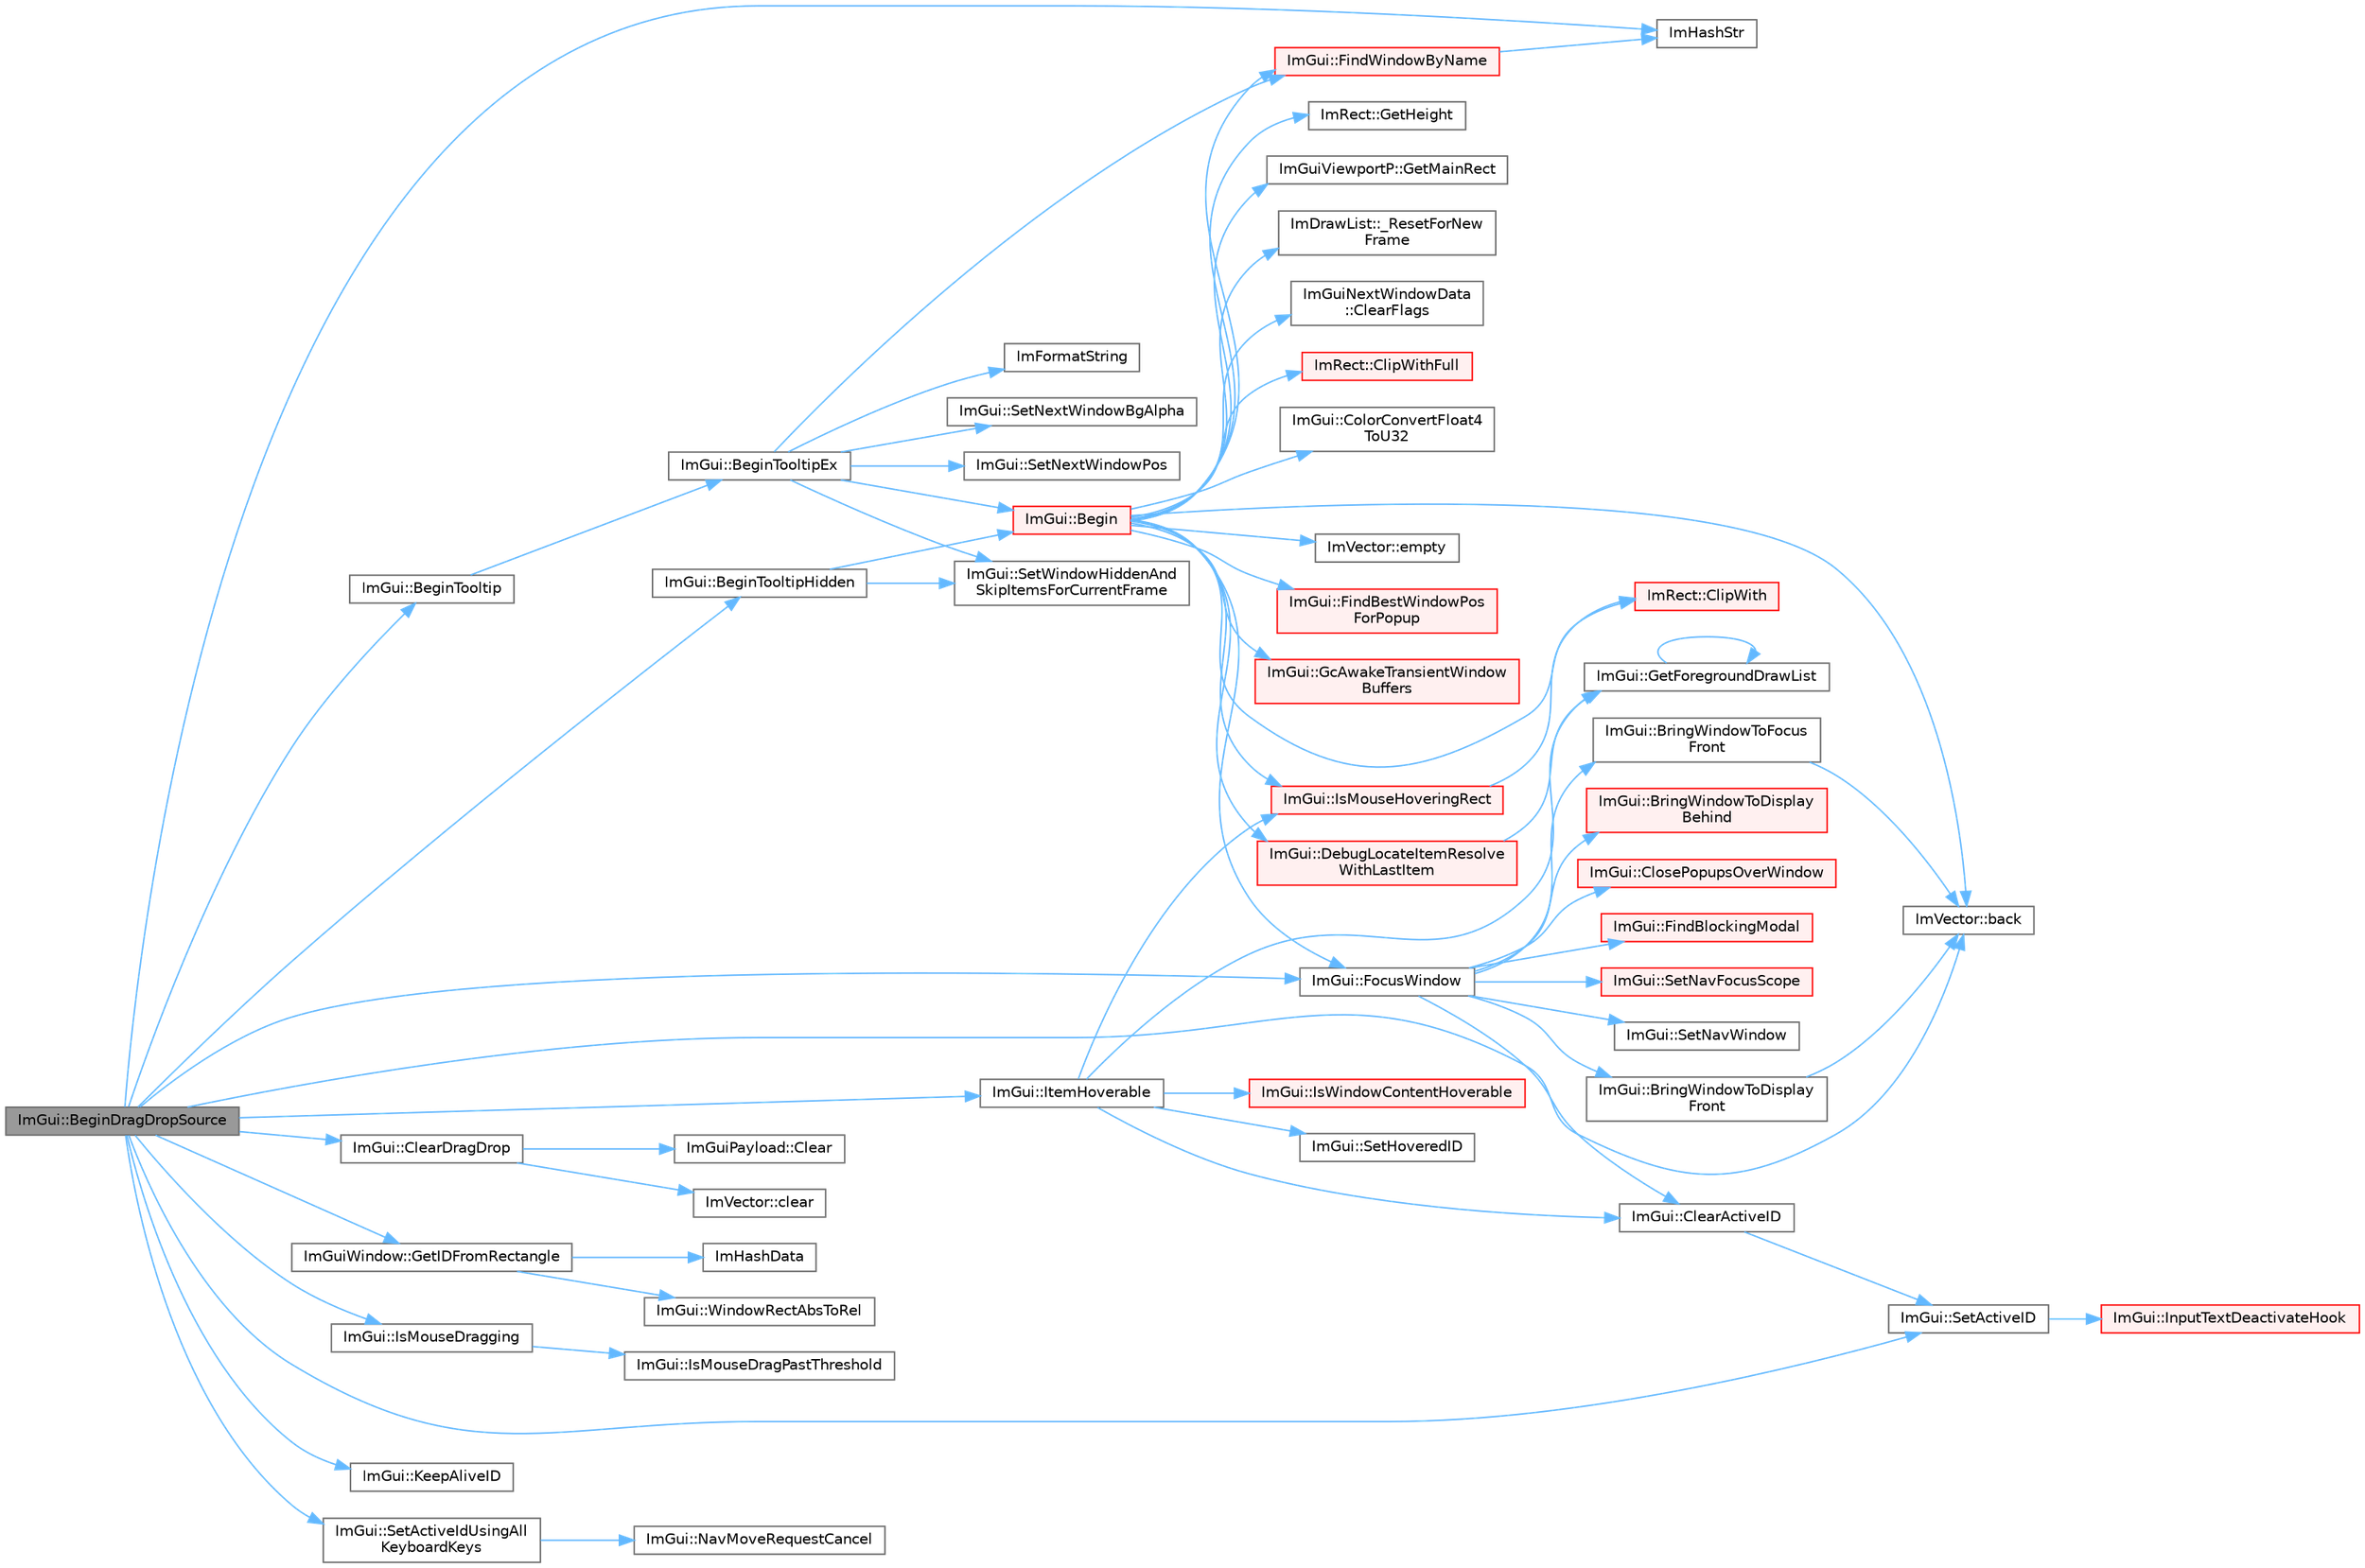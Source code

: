 digraph "ImGui::BeginDragDropSource"
{
 // LATEX_PDF_SIZE
  bgcolor="transparent";
  edge [fontname=Helvetica,fontsize=10,labelfontname=Helvetica,labelfontsize=10];
  node [fontname=Helvetica,fontsize=10,shape=box,height=0.2,width=0.4];
  rankdir="LR";
  Node1 [id="Node000001",label="ImGui::BeginDragDropSource",height=0.2,width=0.4,color="gray40", fillcolor="grey60", style="filled", fontcolor="black",tooltip=" "];
  Node1 -> Node2 [id="edge1_Node000001_Node000002",color="steelblue1",style="solid",tooltip=" "];
  Node2 [id="Node000002",label="ImVector::back",height=0.2,width=0.4,color="grey40", fillcolor="white", style="filled",URL="$struct_im_vector.html#a2d80e87e81b1b01143c8d8be93e6fde1",tooltip=" "];
  Node1 -> Node3 [id="edge2_Node000001_Node000003",color="steelblue1",style="solid",tooltip=" "];
  Node3 [id="Node000003",label="ImGui::BeginTooltip",height=0.2,width=0.4,color="grey40", fillcolor="white", style="filled",URL="$namespace_im_gui.html#a0609fbb218702a720c383c87d0c545a2",tooltip=" "];
  Node3 -> Node4 [id="edge3_Node000003_Node000004",color="steelblue1",style="solid",tooltip=" "];
  Node4 [id="Node000004",label="ImGui::BeginTooltipEx",height=0.2,width=0.4,color="grey40", fillcolor="white", style="filled",URL="$namespace_im_gui.html#a18b17a0b20c3f2a16068b84210cfded4",tooltip=" "];
  Node4 -> Node5 [id="edge4_Node000004_Node000005",color="steelblue1",style="solid",tooltip=" "];
  Node5 [id="Node000005",label="ImGui::Begin",height=0.2,width=0.4,color="red", fillcolor="#FFF0F0", style="filled",URL="$namespace_im_gui.html#a581e58db0bc930bafa4a5d23093a2b99",tooltip=" "];
  Node5 -> Node6 [id="edge5_Node000005_Node000006",color="steelblue1",style="solid",tooltip=" "];
  Node6 [id="Node000006",label="ImDrawList::_ResetForNew\lFrame",height=0.2,width=0.4,color="grey40", fillcolor="white", style="filled",URL="$struct_im_draw_list.html#a5f78fe195b2507e5926560f591141ff3",tooltip=" "];
  Node5 -> Node2 [id="edge6_Node000005_Node000002",color="steelblue1",style="solid",tooltip=" "];
  Node5 -> Node7 [id="edge7_Node000005_Node000007",color="steelblue1",style="solid",tooltip=" "];
  Node7 [id="Node000007",label="ImGuiNextWindowData\l::ClearFlags",height=0.2,width=0.4,color="grey40", fillcolor="white", style="filled",URL="$struct_im_gui_next_window_data.html#a9543431fafe3d0627fdecc5fa839487c",tooltip=" "];
  Node5 -> Node8 [id="edge8_Node000005_Node000008",color="steelblue1",style="solid",tooltip=" "];
  Node8 [id="Node000008",label="ImRect::ClipWith",height=0.2,width=0.4,color="red", fillcolor="#FFF0F0", style="filled",URL="$struct_im_rect.html#ac02d5cf6ce0358aea9ed9df43d368f3f",tooltip=" "];
  Node5 -> Node10 [id="edge9_Node000005_Node000010",color="steelblue1",style="solid",tooltip=" "];
  Node10 [id="Node000010",label="ImRect::ClipWithFull",height=0.2,width=0.4,color="red", fillcolor="#FFF0F0", style="filled",URL="$struct_im_rect.html#a32a5aaca4161b5ffa3f352d293a449ff",tooltip=" "];
  Node5 -> Node11 [id="edge10_Node000005_Node000011",color="steelblue1",style="solid",tooltip=" "];
  Node11 [id="Node000011",label="ImGui::ColorConvertFloat4\lToU32",height=0.2,width=0.4,color="grey40", fillcolor="white", style="filled",URL="$namespace_im_gui.html#abe2691de0b1a71c774ab24cc91564a94",tooltip=" "];
  Node5 -> Node12 [id="edge11_Node000005_Node000012",color="steelblue1",style="solid",tooltip=" "];
  Node12 [id="Node000012",label="ImGui::DebugLocateItemResolve\lWithLastItem",height=0.2,width=0.4,color="red", fillcolor="#FFF0F0", style="filled",URL="$namespace_im_gui.html#ae8ab0d7dfc90af8e82db3ed9e7829219",tooltip=" "];
  Node12 -> Node26 [id="edge12_Node000012_Node000026",color="steelblue1",style="solid",tooltip=" "];
  Node26 [id="Node000026",label="ImGui::GetForegroundDrawList",height=0.2,width=0.4,color="grey40", fillcolor="white", style="filled",URL="$namespace_im_gui.html#a718d48e3636f9df63e4820d0fef34e78",tooltip=" "];
  Node26 -> Node26 [id="edge13_Node000026_Node000026",color="steelblue1",style="solid",tooltip=" "];
  Node5 -> Node27 [id="edge14_Node000005_Node000027",color="steelblue1",style="solid",tooltip=" "];
  Node27 [id="Node000027",label="ImVector::empty",height=0.2,width=0.4,color="grey40", fillcolor="white", style="filled",URL="$struct_im_vector.html#aa53e48a5272f4bad1099368769514ff1",tooltip=" "];
  Node5 -> Node28 [id="edge15_Node000005_Node000028",color="steelblue1",style="solid",tooltip=" "];
  Node28 [id="Node000028",label="ImGui::FindBestWindowPos\lForPopup",height=0.2,width=0.4,color="red", fillcolor="#FFF0F0", style="filled",URL="$namespace_im_gui.html#a310ff87cbe678e2c632bf1f5577a7fbd",tooltip=" "];
  Node5 -> Node35 [id="edge16_Node000005_Node000035",color="steelblue1",style="solid",tooltip=" "];
  Node35 [id="Node000035",label="ImGui::FindWindowByName",height=0.2,width=0.4,color="red", fillcolor="#FFF0F0", style="filled",URL="$namespace_im_gui.html#abca25f22c02e73d5eb2e9c72c4557813",tooltip=" "];
  Node35 -> Node38 [id="edge17_Node000035_Node000038",color="steelblue1",style="solid",tooltip=" "];
  Node38 [id="Node000038",label="ImHashStr",height=0.2,width=0.4,color="grey40", fillcolor="white", style="filled",URL="$imgui_8cpp.html#ab6659b5d67f7a3369e099ce890e12223",tooltip=" "];
  Node5 -> Node39 [id="edge18_Node000005_Node000039",color="steelblue1",style="solid",tooltip=" "];
  Node39 [id="Node000039",label="ImGui::FocusWindow",height=0.2,width=0.4,color="grey40", fillcolor="white", style="filled",URL="$namespace_im_gui.html#a27aa6f2f3aa11778c6d023b1b223f262",tooltip=" "];
  Node39 -> Node40 [id="edge19_Node000039_Node000040",color="steelblue1",style="solid",tooltip=" "];
  Node40 [id="Node000040",label="ImGui::BringWindowToDisplay\lBehind",height=0.2,width=0.4,color="red", fillcolor="#FFF0F0", style="filled",URL="$namespace_im_gui.html#a8cae2f7a08f820a8d5349d1964603b20",tooltip=" "];
  Node39 -> Node44 [id="edge20_Node000039_Node000044",color="steelblue1",style="solid",tooltip=" "];
  Node44 [id="Node000044",label="ImGui::BringWindowToDisplay\lFront",height=0.2,width=0.4,color="grey40", fillcolor="white", style="filled",URL="$namespace_im_gui.html#a1f7b95f36d03751c928af7b1b745e959",tooltip=" "];
  Node44 -> Node2 [id="edge21_Node000044_Node000002",color="steelblue1",style="solid",tooltip=" "];
  Node39 -> Node45 [id="edge22_Node000039_Node000045",color="steelblue1",style="solid",tooltip=" "];
  Node45 [id="Node000045",label="ImGui::BringWindowToFocus\lFront",height=0.2,width=0.4,color="grey40", fillcolor="white", style="filled",URL="$namespace_im_gui.html#affe95a2dc969f0d15fbd4b588c94ac1a",tooltip=" "];
  Node45 -> Node2 [id="edge23_Node000045_Node000002",color="steelblue1",style="solid",tooltip=" "];
  Node39 -> Node46 [id="edge24_Node000039_Node000046",color="steelblue1",style="solid",tooltip=" "];
  Node46 [id="Node000046",label="ImGui::ClearActiveID",height=0.2,width=0.4,color="grey40", fillcolor="white", style="filled",URL="$namespace_im_gui.html#a17ff60ad1e2669130ac38a04d16eb354",tooltip=" "];
  Node46 -> Node47 [id="edge25_Node000046_Node000047",color="steelblue1",style="solid",tooltip=" "];
  Node47 [id="Node000047",label="ImGui::SetActiveID",height=0.2,width=0.4,color="grey40", fillcolor="white", style="filled",URL="$namespace_im_gui.html#a27b8ace13a8c421ee8405f0cbebe4ead",tooltip=" "];
  Node47 -> Node48 [id="edge26_Node000047_Node000048",color="steelblue1",style="solid",tooltip=" "];
  Node48 [id="Node000048",label="ImGui::InputTextDeactivateHook",height=0.2,width=0.4,color="red", fillcolor="#FFF0F0", style="filled",URL="$namespace_im_gui.html#aad9419cf6e296c668807e3af4bfd62bb",tooltip=" "];
  Node39 -> Node52 [id="edge27_Node000039_Node000052",color="steelblue1",style="solid",tooltip=" "];
  Node52 [id="Node000052",label="ImGui::ClosePopupsOverWindow",height=0.2,width=0.4,color="red", fillcolor="#FFF0F0", style="filled",URL="$namespace_im_gui.html#a0076b153c697cb85e263fcbd59340bce",tooltip=" "];
  Node39 -> Node56 [id="edge28_Node000039_Node000056",color="steelblue1",style="solid",tooltip=" "];
  Node56 [id="Node000056",label="ImGui::FindBlockingModal",height=0.2,width=0.4,color="red", fillcolor="#FFF0F0", style="filled",URL="$namespace_im_gui.html#a196705a4195b41a57470ef6553cb440c",tooltip=" "];
  Node39 -> Node57 [id="edge29_Node000039_Node000057",color="steelblue1",style="solid",tooltip=" "];
  Node57 [id="Node000057",label="ImGui::SetNavFocusScope",height=0.2,width=0.4,color="red", fillcolor="#FFF0F0", style="filled",URL="$namespace_im_gui.html#ada2736a9b034b93ba877f46577bc5e8b",tooltip=" "];
  Node39 -> Node59 [id="edge30_Node000039_Node000059",color="steelblue1",style="solid",tooltip=" "];
  Node59 [id="Node000059",label="ImGui::SetNavWindow",height=0.2,width=0.4,color="grey40", fillcolor="white", style="filled",URL="$namespace_im_gui.html#aa422c756f467e650d67b4fb1b74ff5a1",tooltip=" "];
  Node5 -> Node60 [id="edge31_Node000005_Node000060",color="steelblue1",style="solid",tooltip=" "];
  Node60 [id="Node000060",label="ImGui::GcAwakeTransientWindow\lBuffers",height=0.2,width=0.4,color="red", fillcolor="#FFF0F0", style="filled",URL="$namespace_im_gui.html#ad70feca33961fb47a8074074a8da2f80",tooltip=" "];
  Node5 -> Node32 [id="edge32_Node000005_Node000032",color="steelblue1",style="solid",tooltip=" "];
  Node32 [id="Node000032",label="ImRect::GetHeight",height=0.2,width=0.4,color="grey40", fillcolor="white", style="filled",URL="$struct_im_rect.html#a748d8ae9cb26508951ec6e2f2df0625b",tooltip=" "];
  Node5 -> Node61 [id="edge33_Node000005_Node000061",color="steelblue1",style="solid",tooltip=" "];
  Node61 [id="Node000061",label="ImGuiViewportP::GetMainRect",height=0.2,width=0.4,color="grey40", fillcolor="white", style="filled",URL="$struct_im_gui_viewport_p.html#adb4c14f0b0a42bff9c1c0ab1971027f7",tooltip=" "];
  Node5 -> Node66 [id="edge34_Node000005_Node000066",color="steelblue1",style="solid",tooltip=" "];
  Node66 [id="Node000066",label="ImGui::IsMouseHoveringRect",height=0.2,width=0.4,color="red", fillcolor="#FFF0F0", style="filled",URL="$namespace_im_gui.html#ae0b8ea0e06c457316d6aed6c5b2a1c25",tooltip=" "];
  Node66 -> Node8 [id="edge35_Node000066_Node000008",color="steelblue1",style="solid",tooltip=" "];
  Node4 -> Node35 [id="edge36_Node000004_Node000035",color="steelblue1",style="solid",tooltip=" "];
  Node4 -> Node95 [id="edge37_Node000004_Node000095",color="steelblue1",style="solid",tooltip=" "];
  Node95 [id="Node000095",label="ImFormatString",height=0.2,width=0.4,color="grey40", fillcolor="white", style="filled",URL="$imgui_8cpp.html#a75ccaf7d676b1f567ba888ae42ac3809",tooltip=" "];
  Node4 -> Node96 [id="edge38_Node000004_Node000096",color="steelblue1",style="solid",tooltip=" "];
  Node96 [id="Node000096",label="ImGui::SetNextWindowBgAlpha",height=0.2,width=0.4,color="grey40", fillcolor="white", style="filled",URL="$namespace_im_gui.html#a7de5a63cec4babe417f972403db6430c",tooltip=" "];
  Node4 -> Node97 [id="edge39_Node000004_Node000097",color="steelblue1",style="solid",tooltip=" "];
  Node97 [id="Node000097",label="ImGui::SetNextWindowPos",height=0.2,width=0.4,color="grey40", fillcolor="white", style="filled",URL="$namespace_im_gui.html#afbccd31113430670b5ab2bf0d6f509bf",tooltip=" "];
  Node4 -> Node98 [id="edge40_Node000004_Node000098",color="steelblue1",style="solid",tooltip=" "];
  Node98 [id="Node000098",label="ImGui::SetWindowHiddenAnd\lSkipItemsForCurrentFrame",height=0.2,width=0.4,color="grey40", fillcolor="white", style="filled",URL="$namespace_im_gui.html#a2a1dfd9dfa155f17d07c75f54130228b",tooltip=" "];
  Node1 -> Node99 [id="edge41_Node000001_Node000099",color="steelblue1",style="solid",tooltip=" "];
  Node99 [id="Node000099",label="ImGui::BeginTooltipHidden",height=0.2,width=0.4,color="grey40", fillcolor="white", style="filled",URL="$namespace_im_gui.html#a2c44a13b5e210dbfc7de98024c25db8e",tooltip=" "];
  Node99 -> Node5 [id="edge42_Node000099_Node000005",color="steelblue1",style="solid",tooltip=" "];
  Node99 -> Node98 [id="edge43_Node000099_Node000098",color="steelblue1",style="solid",tooltip=" "];
  Node1 -> Node100 [id="edge44_Node000001_Node000100",color="steelblue1",style="solid",tooltip=" "];
  Node100 [id="Node000100",label="ImGui::ClearDragDrop",height=0.2,width=0.4,color="grey40", fillcolor="white", style="filled",URL="$namespace_im_gui.html#adae8f94649956a2a717c00dbf81a5df9",tooltip=" "];
  Node100 -> Node101 [id="edge45_Node000100_Node000101",color="steelblue1",style="solid",tooltip=" "];
  Node101 [id="Node000101",label="ImGuiPayload::Clear",height=0.2,width=0.4,color="grey40", fillcolor="white", style="filled",URL="$struct_im_gui_payload.html#a88c2293d356eb05e7a30d7693de186f2",tooltip=" "];
  Node100 -> Node102 [id="edge46_Node000100_Node000102",color="steelblue1",style="solid",tooltip=" "];
  Node102 [id="Node000102",label="ImVector::clear",height=0.2,width=0.4,color="grey40", fillcolor="white", style="filled",URL="$struct_im_vector.html#ae2d401b4ec5f1113cdb8edb5a61a38f7",tooltip=" "];
  Node1 -> Node39 [id="edge47_Node000001_Node000039",color="steelblue1",style="solid",tooltip=" "];
  Node1 -> Node103 [id="edge48_Node000001_Node000103",color="steelblue1",style="solid",tooltip=" "];
  Node103 [id="Node000103",label="ImGuiWindow::GetIDFromRectangle",height=0.2,width=0.4,color="grey40", fillcolor="white", style="filled",URL="$struct_im_gui_window.html#a44931b6e73248930490d2c89377a8233",tooltip=" "];
  Node103 -> Node104 [id="edge49_Node000103_Node000104",color="steelblue1",style="solid",tooltip=" "];
  Node104 [id="Node000104",label="ImHashData",height=0.2,width=0.4,color="grey40", fillcolor="white", style="filled",URL="$imgui_8cpp.html#adcff81c770c78d6427764e29369dd254",tooltip=" "];
  Node103 -> Node105 [id="edge50_Node000103_Node000105",color="steelblue1",style="solid",tooltip=" "];
  Node105 [id="Node000105",label="ImGui::WindowRectAbsToRel",height=0.2,width=0.4,color="grey40", fillcolor="white", style="filled",URL="$namespace_im_gui.html#a06d8e9fae450c785dc8f61f6e03462a7",tooltip=" "];
  Node1 -> Node38 [id="edge51_Node000001_Node000038",color="steelblue1",style="solid",tooltip=" "];
  Node1 -> Node106 [id="edge52_Node000001_Node000106",color="steelblue1",style="solid",tooltip=" "];
  Node106 [id="Node000106",label="ImGui::IsMouseDragging",height=0.2,width=0.4,color="grey40", fillcolor="white", style="filled",URL="$namespace_im_gui.html#a0fc57160c83b9f2707fa762f8ac2f8ba",tooltip=" "];
  Node106 -> Node107 [id="edge53_Node000106_Node000107",color="steelblue1",style="solid",tooltip=" "];
  Node107 [id="Node000107",label="ImGui::IsMouseDragPastThreshold",height=0.2,width=0.4,color="grey40", fillcolor="white", style="filled",URL="$namespace_im_gui.html#ad1b3473eaad344022a022acfd45b0f5c",tooltip=" "];
  Node1 -> Node108 [id="edge54_Node000001_Node000108",color="steelblue1",style="solid",tooltip=" "];
  Node108 [id="Node000108",label="ImGui::ItemHoverable",height=0.2,width=0.4,color="grey40", fillcolor="white", style="filled",URL="$namespace_im_gui.html#a1d7304e335dbe35c4d97b67854111ed2",tooltip=" "];
  Node108 -> Node46 [id="edge55_Node000108_Node000046",color="steelblue1",style="solid",tooltip=" "];
  Node108 -> Node26 [id="edge56_Node000108_Node000026",color="steelblue1",style="solid",tooltip=" "];
  Node108 -> Node66 [id="edge57_Node000108_Node000066",color="steelblue1",style="solid",tooltip=" "];
  Node108 -> Node109 [id="edge58_Node000108_Node000109",color="steelblue1",style="solid",tooltip=" "];
  Node109 [id="Node000109",label="ImGui::IsWindowContentHoverable",height=0.2,width=0.4,color="red", fillcolor="#FFF0F0", style="filled",URL="$namespace_im_gui.html#ab3095c274afa3c3d73e1d5cae190f469",tooltip=" "];
  Node108 -> Node110 [id="edge59_Node000108_Node000110",color="steelblue1",style="solid",tooltip=" "];
  Node110 [id="Node000110",label="ImGui::SetHoveredID",height=0.2,width=0.4,color="grey40", fillcolor="white", style="filled",URL="$namespace_im_gui.html#aba1f0c75d6f98702e6b02eb1bc30d915",tooltip=" "];
  Node1 -> Node111 [id="edge60_Node000001_Node000111",color="steelblue1",style="solid",tooltip=" "];
  Node111 [id="Node000111",label="ImGui::KeepAliveID",height=0.2,width=0.4,color="grey40", fillcolor="white", style="filled",URL="$namespace_im_gui.html#a85a245c78a9f7c351636bdad6e60c488",tooltip=" "];
  Node1 -> Node47 [id="edge61_Node000001_Node000047",color="steelblue1",style="solid",tooltip=" "];
  Node1 -> Node112 [id="edge62_Node000001_Node000112",color="steelblue1",style="solid",tooltip=" "];
  Node112 [id="Node000112",label="ImGui::SetActiveIdUsingAll\lKeyboardKeys",height=0.2,width=0.4,color="grey40", fillcolor="white", style="filled",URL="$namespace_im_gui.html#a5e5b2b1969b119d6932116f28fbd4d53",tooltip=" "];
  Node112 -> Node113 [id="edge63_Node000112_Node000113",color="steelblue1",style="solid",tooltip=" "];
  Node113 [id="Node000113",label="ImGui::NavMoveRequestCancel",height=0.2,width=0.4,color="grey40", fillcolor="white", style="filled",URL="$namespace_im_gui.html#a43326bb080d9fa80327ed81d864d8b8d",tooltip=" "];
}

